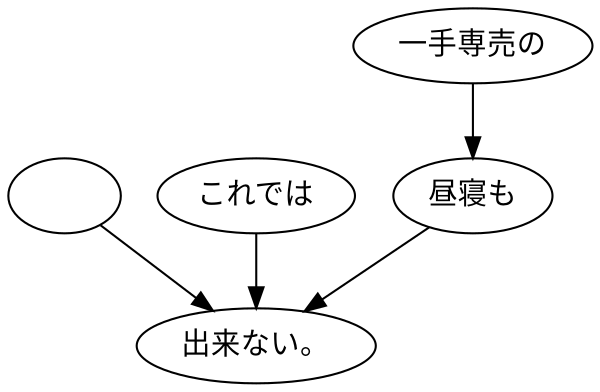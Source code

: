 digraph graph3394 {
	node0 [label="　"];
	node1 [label="これでは"];
	node2 [label="一手専売の"];
	node3 [label="昼寝も"];
	node4 [label="出来ない。"];
	node0 -> node4;
	node1 -> node4;
	node2 -> node3;
	node3 -> node4;
}
